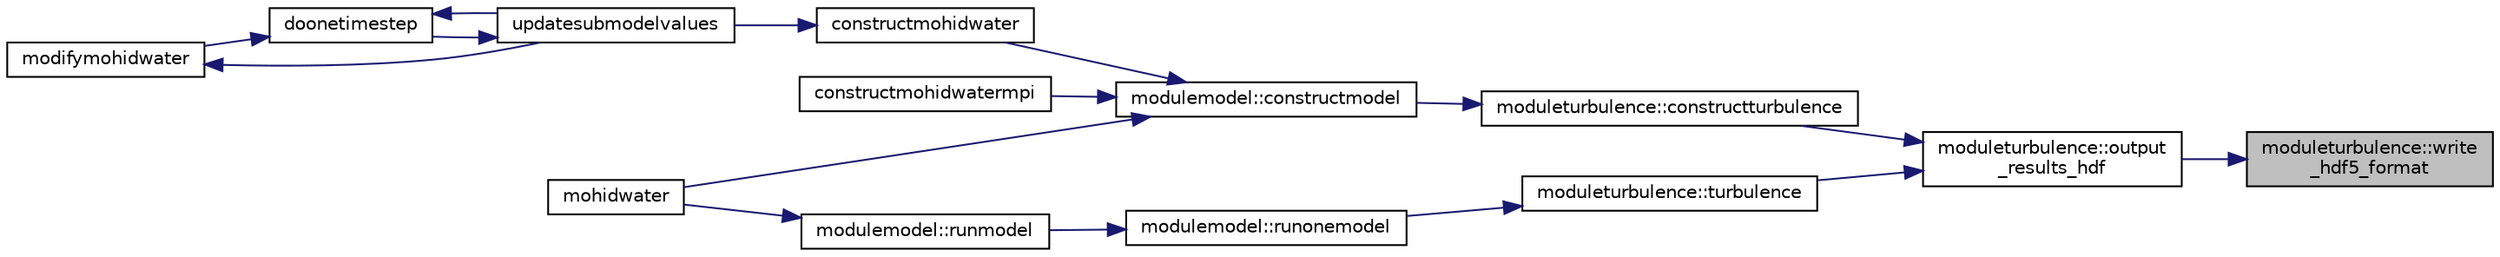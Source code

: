 digraph "moduleturbulence::write_hdf5_format"
{
 // LATEX_PDF_SIZE
  edge [fontname="Helvetica",fontsize="10",labelfontname="Helvetica",labelfontsize="10"];
  node [fontname="Helvetica",fontsize="10",shape=record];
  rankdir="RL";
  Node1 [label="moduleturbulence::write\l_hdf5_format",height=0.2,width=0.4,color="black", fillcolor="grey75", style="filled", fontcolor="black",tooltip=" "];
  Node1 -> Node2 [dir="back",color="midnightblue",fontsize="10",style="solid",fontname="Helvetica"];
  Node2 [label="moduleturbulence::output\l_results_hdf",height=0.2,width=0.4,color="black", fillcolor="white", style="filled",URL="$namespacemoduleturbulence.html#a3366379c368e20e48c460dff1f7585d8",tooltip=" "];
  Node2 -> Node3 [dir="back",color="midnightblue",fontsize="10",style="solid",fontname="Helvetica"];
  Node3 [label="moduleturbulence::constructturbulence",height=0.2,width=0.4,color="black", fillcolor="white", style="filled",URL="$namespacemoduleturbulence.html#ace39b4cf089aa70cd60b083a3e341bc9",tooltip=" "];
  Node3 -> Node4 [dir="back",color="midnightblue",fontsize="10",style="solid",fontname="Helvetica"];
  Node4 [label="modulemodel::constructmodel",height=0.2,width=0.4,color="black", fillcolor="white", style="filled",URL="$namespacemodulemodel.html#abcddd2b6e97f110b0c5b3bb00f069570",tooltip=" "];
  Node4 -> Node5 [dir="back",color="midnightblue",fontsize="10",style="solid",fontname="Helvetica"];
  Node5 [label="constructmohidwater",height=0.2,width=0.4,color="black", fillcolor="white", style="filled",URL="$_main_8_f90.html#abc6cfc7bca3f0c4dda032a34b9690319",tooltip=" "];
  Node5 -> Node6 [dir="back",color="midnightblue",fontsize="10",style="solid",fontname="Helvetica"];
  Node6 [label="updatesubmodelvalues",height=0.2,width=0.4,color="black", fillcolor="white", style="filled",URL="$_main_8_f90.html#a4c5ecbd810307fa557d4b4e6719c7fd1",tooltip=" "];
  Node6 -> Node7 [dir="back",color="midnightblue",fontsize="10",style="solid",fontname="Helvetica"];
  Node7 [label="doonetimestep",height=0.2,width=0.4,color="black", fillcolor="white", style="filled",URL="$_main_8_f90.html#a5a877f32d8c35a58c7bd824a65b07dba",tooltip=" "];
  Node7 -> Node8 [dir="back",color="midnightblue",fontsize="10",style="solid",fontname="Helvetica"];
  Node8 [label="modifymohidwater",height=0.2,width=0.4,color="black", fillcolor="white", style="filled",URL="$_main_8_f90.html#a98b6185e00bdaa093569c6645482e68b",tooltip=" "];
  Node8 -> Node6 [dir="back",color="midnightblue",fontsize="10",style="solid",fontname="Helvetica"];
  Node7 -> Node6 [dir="back",color="midnightblue",fontsize="10",style="solid",fontname="Helvetica"];
  Node4 -> Node9 [dir="back",color="midnightblue",fontsize="10",style="solid",fontname="Helvetica"];
  Node9 [label="constructmohidwatermpi",height=0.2,width=0.4,color="black", fillcolor="white", style="filled",URL="$_main_8_f90.html#a364d1a7b4621ef3a56c71daf2af5147e",tooltip=" "];
  Node4 -> Node10 [dir="back",color="midnightblue",fontsize="10",style="solid",fontname="Helvetica"];
  Node10 [label="mohidwater",height=0.2,width=0.4,color="black", fillcolor="white", style="filled",URL="$_main_8_f90.html#a22cacab418d9e36dcaa8c3aef44b4185",tooltip=" "];
  Node2 -> Node11 [dir="back",color="midnightblue",fontsize="10",style="solid",fontname="Helvetica"];
  Node11 [label="moduleturbulence::turbulence",height=0.2,width=0.4,color="black", fillcolor="white", style="filled",URL="$namespacemoduleturbulence.html#aa75d43b0bd3a1b14c9baa4fe1ba2e6f7",tooltip=" "];
  Node11 -> Node12 [dir="back",color="midnightblue",fontsize="10",style="solid",fontname="Helvetica"];
  Node12 [label="modulemodel::runonemodel",height=0.2,width=0.4,color="black", fillcolor="white", style="filled",URL="$namespacemodulemodel.html#ab22d85061a595a03c83c11766cba5587",tooltip=" "];
  Node12 -> Node13 [dir="back",color="midnightblue",fontsize="10",style="solid",fontname="Helvetica"];
  Node13 [label="modulemodel::runmodel",height=0.2,width=0.4,color="black", fillcolor="white", style="filled",URL="$namespacemodulemodel.html#a16a07d5b28a4877790acec46aed111b6",tooltip=" "];
  Node13 -> Node10 [dir="back",color="midnightblue",fontsize="10",style="solid",fontname="Helvetica"];
}
